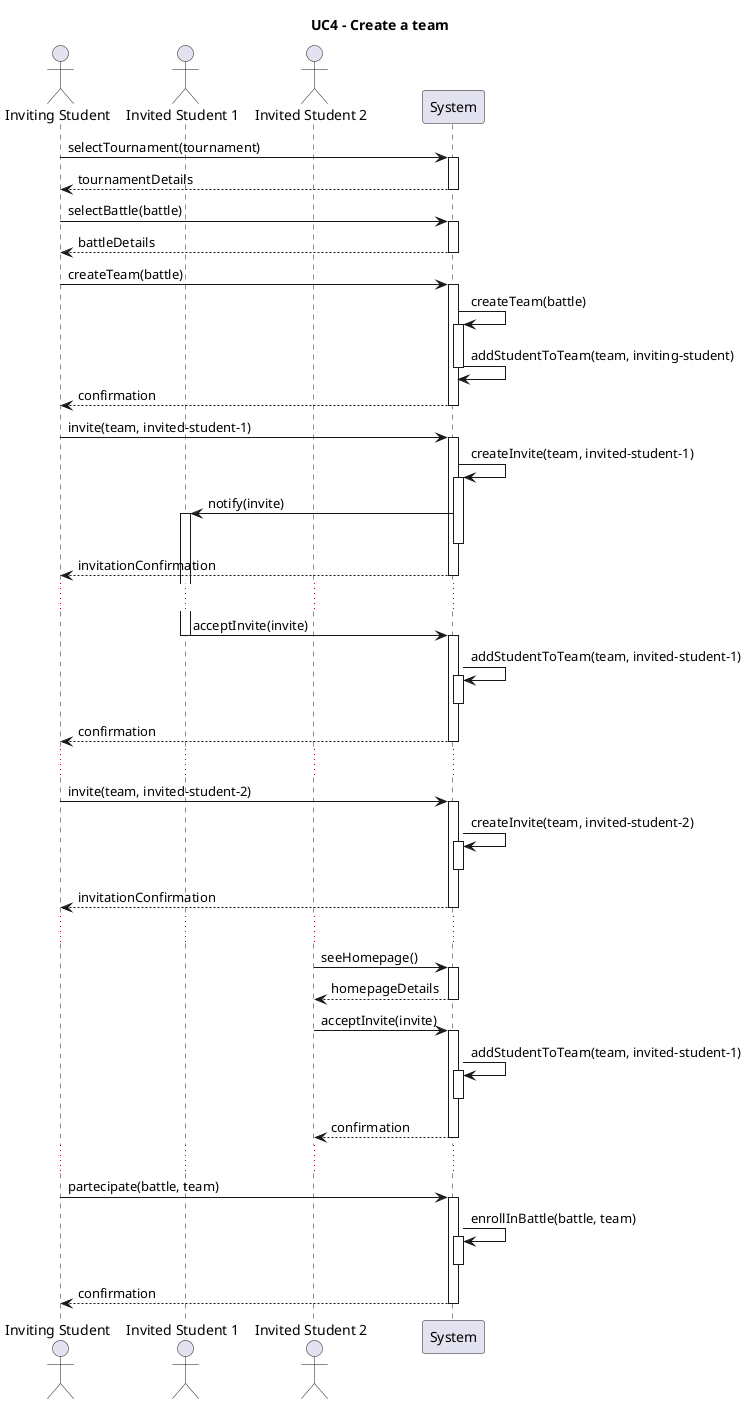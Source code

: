 @startuml UC4
title UC4 - Create a team
actor "Inviting Student" as inviting
actor "Invited Student 1" as notif
actor "Invited Student 2" as invited
participant System

inviting -> System ++ : selectTournament(tournament)
inviting <-- System -- : tournamentDetails

inviting -> System ++ : selectBattle(battle)
inviting <-- System -- : battleDetails

inviting -> System ++ : createTeam(battle)
System -> System ++ : createTeam(battle)
System -> System -- : addStudentToTeam(team, inviting-student)
inviting <-- System -- : confirmation

inviting -> System ++ : invite(team, invited-student-1)
System -> System ++ : createInvite(team, invited-student-1)
notif <- System  ++-- : notify(invite)
inviting <-- System -- : invitationConfirmation

...

notif -> System --++ : acceptInvite(invite)
System -> System ++-- : addStudentToTeam(team, invited-student-1)
inviting <-- System -- : confirmation

...

inviting -> System ++ : invite(team, invited-student-2)
System -> System ++-- : createInvite(team, invited-student-2)
inviting <-- System -- : invitationConfirmation

...

invited -> System ++ : seeHomepage()
invited <-- System -- : homepageDetails

invited -> System --++ : acceptInvite(invite)
System -> System ++-- : addStudentToTeam(team, invited-student-1)
invited <-- System -- : confirmation

...

inviting -> System ++ : partecipate(battle, team)
System -> System ++-- : enrollInBattle(battle, team)
inviting <-- System -- : confirmation

@enduml